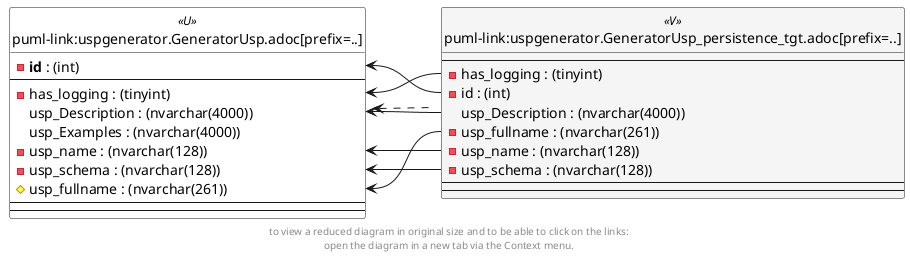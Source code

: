 @startuml
left to right direction
'top to bottom direction
hide circle
'avoide "." issues:
set namespaceSeparator none


skinparam class {
  BackgroundColor White
  BackgroundColor<<FN>> Yellow
  BackgroundColor<<FS>> Yellow
  BackgroundColor<<FT>> LightGray
  BackgroundColor<<IF>> Yellow
  BackgroundColor<<IS>> Yellow
  BackgroundColor<<P>> Aqua
  BackgroundColor<<PC>> Aqua
  BackgroundColor<<SN>> Yellow
  BackgroundColor<<SO>> SlateBlue
  BackgroundColor<<TF>> LightGray
  BackgroundColor<<TR>> Tomato
  BackgroundColor<<U>> White
  BackgroundColor<<V>> WhiteSmoke
  BackgroundColor<<X>> Aqua
}


entity "puml-link:uspgenerator.GeneratorUsp.adoc[prefix=..]" as uspgenerator.GeneratorUsp << U >> {
  - **id** : (int)
  --
  - has_logging : (tinyint)
  usp_Description : (nvarchar(4000))
  usp_Examples : (nvarchar(4000))
  - usp_name : (nvarchar(128))
  - usp_schema : (nvarchar(128))
  # usp_fullname : (nvarchar(261))
  --
  --
}

entity "puml-link:uspgenerator.GeneratorUsp_persistence_tgt.adoc[prefix=..]" as uspgenerator.GeneratorUsp_persistence_tgt << V >> {
  --
  - has_logging : (tinyint)
  - id : (int)
  usp_Description : (nvarchar(4000))
  - usp_fullname : (nvarchar(261))
  - usp_name : (nvarchar(128))
  - usp_schema : (nvarchar(128))
  --
  --
}

uspgenerator.GeneratorUsp <.. uspgenerator.GeneratorUsp_persistence_tgt
uspgenerator.GeneratorUsp::has_logging <-- uspgenerator.GeneratorUsp_persistence_tgt::has_logging
uspgenerator.GeneratorUsp::id <-- uspgenerator.GeneratorUsp_persistence_tgt::id
uspgenerator.GeneratorUsp::usp_Description <-- uspgenerator.GeneratorUsp_persistence_tgt::usp_Description
uspgenerator.GeneratorUsp::usp_fullname <-- uspgenerator.GeneratorUsp_persistence_tgt::usp_fullname
uspgenerator.GeneratorUsp::usp_name <-- uspgenerator.GeneratorUsp_persistence_tgt::usp_name
uspgenerator.GeneratorUsp::usp_schema <-- uspgenerator.GeneratorUsp_persistence_tgt::usp_schema
footer
to view a reduced diagram in original size and to be able to click on the links:
open the diagram in a new tab via the Context menu.
end footer

@enduml

